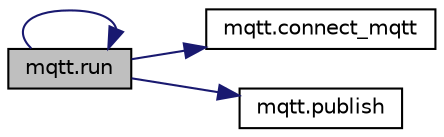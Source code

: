digraph "mqtt.run"
{
 // LATEX_PDF_SIZE
  edge [fontname="Helvetica",fontsize="10",labelfontname="Helvetica",labelfontsize="10"];
  node [fontname="Helvetica",fontsize="10",shape=record];
  rankdir="LR";
  Node1 [label="mqtt.run",height=0.2,width=0.4,color="black", fillcolor="grey75", style="filled", fontcolor="black",tooltip=" "];
  Node1 -> Node2 [color="midnightblue",fontsize="10",style="solid",fontname="Helvetica"];
  Node2 [label="mqtt.connect_mqtt",height=0.2,width=0.4,color="black", fillcolor="white", style="filled",URL="$namespacemqtt.html#ac56cb403c0e00a184e8d17c5b17844d1",tooltip=" "];
  Node1 -> Node3 [color="midnightblue",fontsize="10",style="solid",fontname="Helvetica"];
  Node3 [label="mqtt.publish",height=0.2,width=0.4,color="black", fillcolor="white", style="filled",URL="$namespacemqtt.html#ade0576775e7ca369a2fe649952b99a15",tooltip=" "];
  Node1 -> Node1 [color="midnightblue",fontsize="10",style="solid",fontname="Helvetica"];
}
